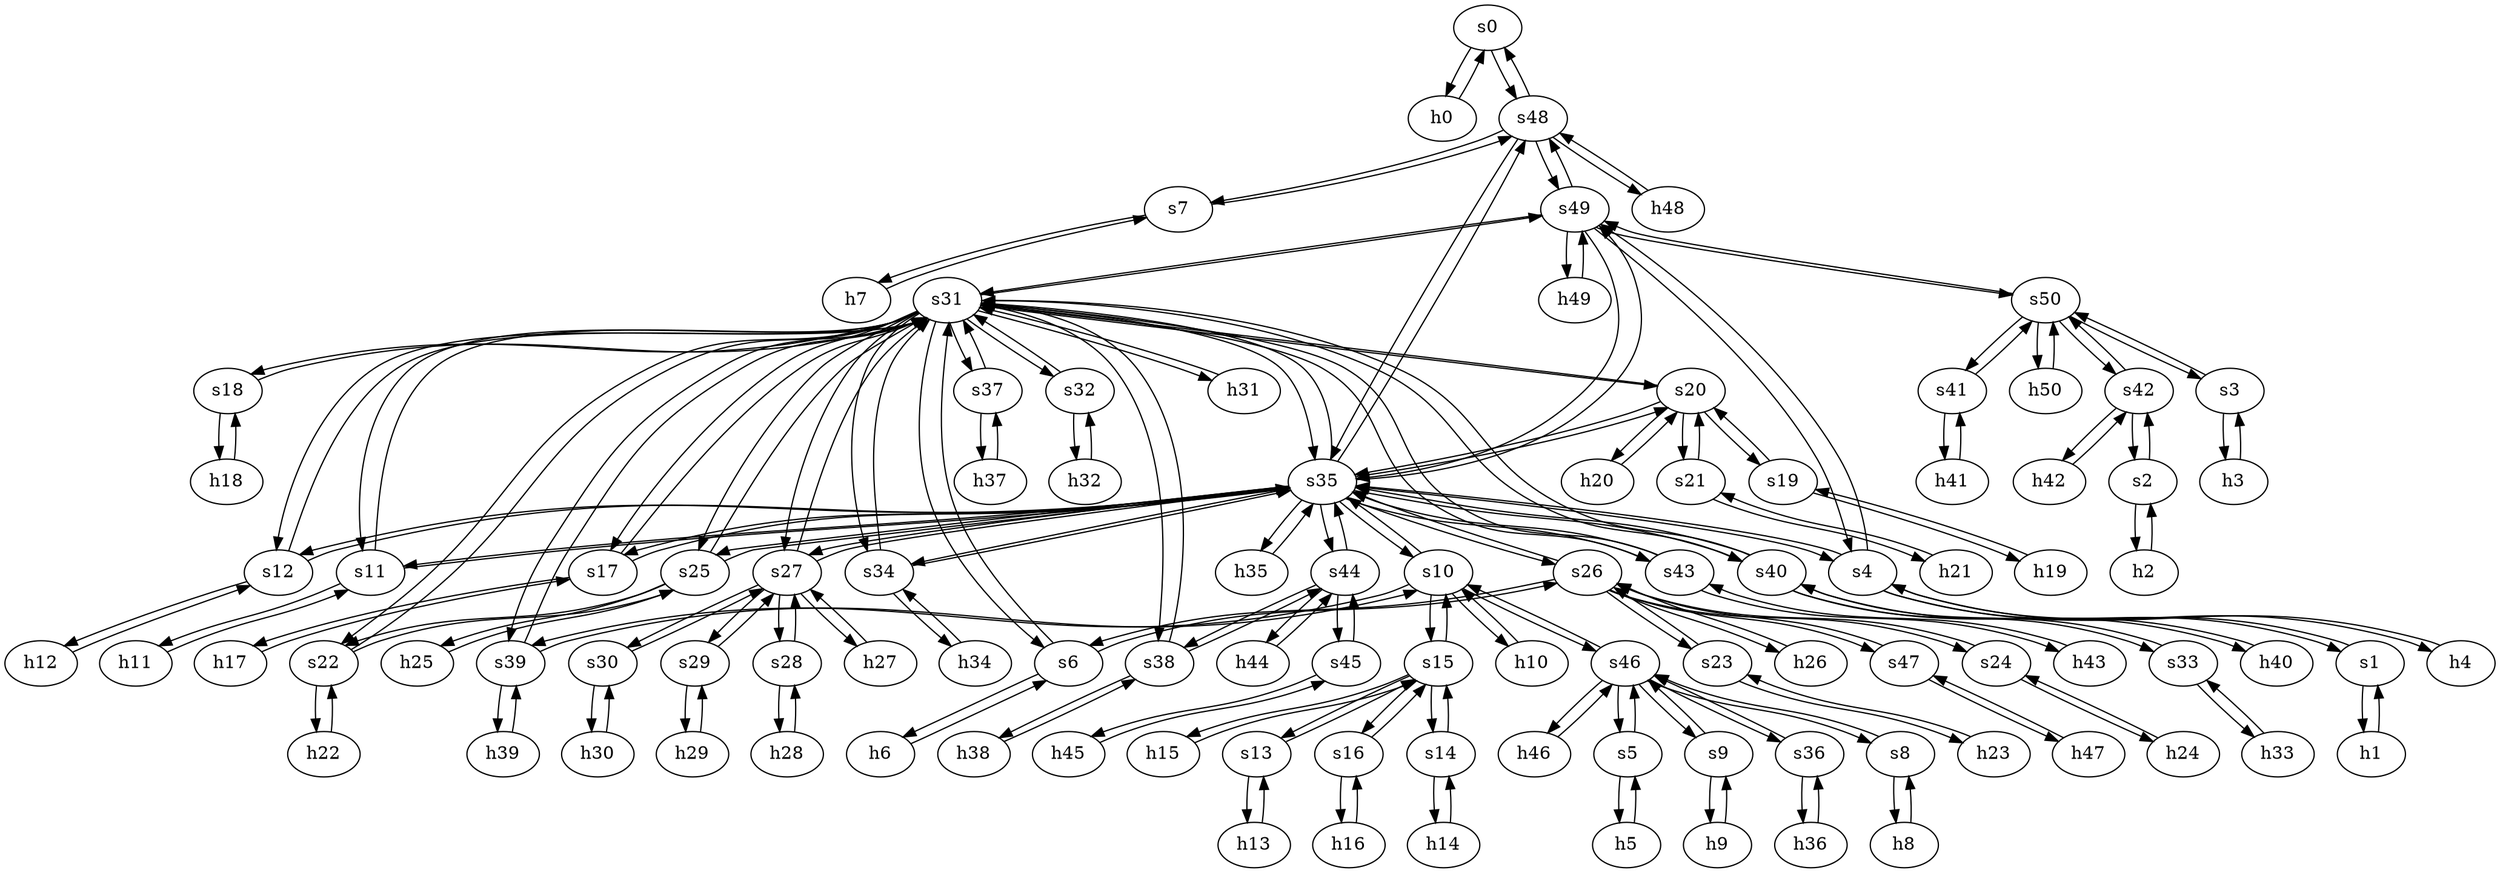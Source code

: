 strict digraph "Bell South " {
	s0	 [id=0,
		type=switch];
	h0	 [ip="111.0.0.0",
		mac="00:00:00:00:0:0",
		type=host];
	s0 -> h0	 [capacity="1Gbps",
		cost=1,
		dst_port=1,
		src_port=1];
	s48	 [id=48,
		type=switch];
	s0 -> s48	 [capacity="1Gbps",
		cost=1,
		dst_port=2,
		src_port=2];
	s7	 [id=7,
		type=switch];
	s7 -> s48	 [capacity="1Gbps",
		cost=1,
		dst_port=3,
		src_port=2];
	h7	 [ip="111.0.7.7",
		mac="00:00:00:00:7:7",
		type=host];
	s7 -> h7	 [capacity="1Gbps",
		cost=1,
		dst_port=1,
		src_port=1];
	h20	 [ip="111.0.20.20",
		mac="00:00:00:00:20:20",
		type=host];
	s20	 [id=20,
		type=switch];
	h20 -> s20	 [capacity="1Gbps",
		cost=1,
		dst_port=1,
		src_port=1];
	h47	 [ip="111.0.47.47",
		mac="00:00:00:00:47:47",
		type=host];
	s47	 [id=47,
		type=switch];
	h47 -> s47	 [capacity="1Gbps",
		cost=1,
		dst_port=1,
		src_port=1];
	h46	 [ip="111.0.46.46",
		mac="00:00:00:00:46:46",
		type=host];
	s46	 [id=46,
		type=switch];
	h46 -> s46	 [capacity="1Gbps",
		cost=1,
		dst_port=1,
		src_port=1];
	h45	 [ip="111.0.45.45",
		mac="00:00:00:00:45:45",
		type=host];
	s45	 [id=45,
		type=switch];
	h45 -> s45	 [capacity="1Gbps",
		cost=1,
		dst_port=1,
		src_port=1];
	h44	 [ip="111.0.44.44",
		mac="00:00:00:00:44:44",
		type=host];
	s44	 [id=44,
		type=switch];
	h44 -> s44	 [capacity="1Gbps",
		cost=1,
		dst_port=1,
		src_port=1];
	h43	 [ip="111.0.43.43",
		mac="00:00:00:00:43:43",
		type=host];
	s43	 [id=43,
		type=switch];
	h43 -> s43	 [capacity="1Gbps",
		cost=1,
		dst_port=1,
		src_port=1];
	s5	 [id=5,
		type=switch];
	h5	 [ip="111.0.5.5",
		mac="00:00:00:00:5:5",
		type=host];
	s5 -> h5	 [capacity="1Gbps",
		cost=1,
		dst_port=1,
		src_port=1];
	s5 -> s46	 [capacity="1Gbps",
		cost=1,
		dst_port=2,
		src_port=2];
	h41	 [ip="111.0.41.41",
		mac="00:00:00:00:41:41",
		type=host];
	s41	 [id=41,
		type=switch];
	h41 -> s41	 [capacity="1Gbps",
		cost=1,
		dst_port=1,
		src_port=1];
	h40	 [ip="111.0.40.40",
		mac="00:00:00:00:40:40",
		type=host];
	s40	 [id=40,
		type=switch];
	h40 -> s40	 [capacity="1Gbps",
		cost=1,
		dst_port=1,
		src_port=1];
	s4	 [id=4,
		type=switch];
	s49	 [id=49,
		type=switch];
	s4 -> s49	 [capacity="1Gbps",
		cost=1,
		dst_port=2,
		src_port=4];
	h4	 [ip="111.0.4.4",
		mac="00:00:00:00:4:4",
		type=host];
	s4 -> h4	 [capacity="1Gbps",
		cost=1,
		dst_port=1,
		src_port=1];
	s35	 [id=35,
		type=switch];
	s4 -> s35	 [capacity="1Gbps",
		cost=1,
		dst_port=2,
		src_port=3];
	s1	 [id=1,
		type=switch];
	s4 -> s1	 [capacity="1Gbps",
		cost=1,
		dst_port=2,
		src_port=2];
	h49	 [ip="111.0.49.49",
		mac="00:00:00:00:49:49",
		type=host];
	h49 -> s49	 [capacity="1Gbps",
		cost=1,
		dst_port=1,
		src_port=1];
	h48	 [ip="111.0.48.48",
		mac="00:00:00:00:48:48",
		type=host];
	h48 -> s48	 [capacity="1Gbps",
		cost=1,
		dst_port=1,
		src_port=1];
	s50	 [id=50,
		type=switch];
	s50 -> s49	 [capacity="1Gbps",
		cost=1,
		dst_port=6,
		src_port=5];
	s3	 [id=3,
		type=switch];
	s50 -> s3	 [capacity="1Gbps",
		cost=1,
		dst_port=2,
		src_port=2];
	s50 -> s41	 [capacity="1Gbps",
		cost=1,
		dst_port=2,
		src_port=3];
	h50	 [ip="111.0.50.50",
		mac="00:00:00:00:50:50",
		type=host];
	s50 -> h50	 [capacity="1Gbps",
		cost=1,
		dst_port=1,
		src_port=1];
	s42	 [id=42,
		type=switch];
	s50 -> s42	 [capacity="1Gbps",
		cost=1,
		dst_port=3,
		src_port=4];
	h50 -> s50	 [capacity="1Gbps",
		cost=1,
		dst_port=1,
		src_port=1];
	s44 -> s45	 [capacity="1Gbps",
		cost=1,
		dst_port=2,
		src_port=4];
	s38	 [id=38,
		type=switch];
	s44 -> s38	 [capacity="1Gbps",
		cost=1,
		dst_port=3,
		src_port=3];
	s44 -> s35	 [capacity="1Gbps",
		cost=1,
		dst_port=16,
		src_port=2];
	s44 -> h44	 [capacity="1Gbps",
		cost=1,
		dst_port=1,
		src_port=1];
	h24	 [ip="111.0.24.24",
		mac="00:00:00:00:24:24",
		type=host];
	s24	 [id=24,
		type=switch];
	h24 -> s24	 [capacity="1Gbps",
		cost=1,
		dst_port=1,
		src_port=1];
	s46 -> s5	 [capacity="1Gbps",
		cost=1,
		dst_port=2,
		src_port=2];
	s10	 [id=10,
		type=switch];
	s46 -> s10	 [capacity="1Gbps",
		cost=1,
		dst_port=4,
		src_port=5];
	s9	 [id=9,
		type=switch];
	s46 -> s9	 [capacity="1Gbps",
		cost=1,
		dst_port=2,
		src_port=4];
	s36	 [id=36,
		type=switch];
	s46 -> s36	 [capacity="1Gbps",
		cost=1,
		dst_port=2,
		src_port=6];
	s8	 [id=8,
		type=switch];
	s46 -> s8	 [capacity="1Gbps",
		cost=1,
		dst_port=2,
		src_port=3];
	s46 -> h46	 [capacity="1Gbps",
		cost=1,
		dst_port=1,
		src_port=1];
	s26	 [id=26,
		type=switch];
	s47 -> s26	 [capacity="1Gbps",
		cost=1,
		dst_port=6,
		src_port=2];
	s47 -> h47	 [capacity="1Gbps",
		cost=1,
		dst_port=1,
		src_port=1];
	s31	 [id=31,
		type=switch];
	s40 -> s31	 [capacity="1Gbps",
		cost=1,
		dst_port=16,
		src_port=2];
	s33	 [id=33,
		type=switch];
	s40 -> s33	 [capacity="1Gbps",
		cost=1,
		dst_port=2,
		src_port=3];
	s40 -> s35	 [capacity="1Gbps",
		cost=1,
		dst_port=15,
		src_port=4];
	s40 -> h40	 [capacity="1Gbps",
		cost=1,
		dst_port=1,
		src_port=1];
	s41 -> h41	 [capacity="1Gbps",
		cost=1,
		dst_port=1,
		src_port=1];
	s41 -> s50	 [capacity="1Gbps",
		cost=1,
		dst_port=3,
		src_port=2];
	h42	 [ip="111.0.42.42",
		mac="00:00:00:00:42:42",
		type=host];
	s42 -> h42	 [capacity="1Gbps",
		cost=1,
		dst_port=1,
		src_port=1];
	s2	 [id=2,
		type=switch];
	s42 -> s2	 [capacity="1Gbps",
		cost=1,
		dst_port=2,
		src_port=2];
	s42 -> s50	 [capacity="1Gbps",
		cost=1,
		dst_port=4,
		src_port=3];
	s43 -> s31	 [capacity="1Gbps",
		cost=1,
		dst_port=13,
		src_port=2];
	s43 -> s35	 [capacity="1Gbps",
		cost=1,
		dst_port=13,
		src_port=3];
	s43 -> h43	 [capacity="1Gbps",
		cost=1,
		dst_port=1,
		src_port=1];
	s48 -> s49	 [capacity="1Gbps",
		cost=1,
		dst_port=5,
		src_port=5];
	s48 -> s7	 [capacity="1Gbps",
		cost=1,
		dst_port=2,
		src_port=3];
	s48 -> s0	 [capacity="1Gbps",
		cost=1,
		dst_port=2,
		src_port=2];
	s48 -> s35	 [capacity="1Gbps",
		cost=1,
		dst_port=17,
		src_port=4];
	s48 -> h48	 [capacity="1Gbps",
		cost=1,
		dst_port=1,
		src_port=1];
	s49 -> s31	 [capacity="1Gbps",
		cost=1,
		dst_port=19,
		src_port=3];
	s49 -> h49	 [capacity="1Gbps",
		cost=1,
		dst_port=1,
		src_port=1];
	s49 -> s48	 [capacity="1Gbps",
		cost=1,
		dst_port=5,
		src_port=5];
	s49 -> s4	 [capacity="1Gbps",
		cost=1,
		dst_port=4,
		src_port=2];
	s49 -> s50	 [capacity="1Gbps",
		cost=1,
		dst_port=5,
		src_port=6];
	s49 -> s35	 [capacity="1Gbps",
		cost=1,
		dst_port=14,
		src_port=4];
	h42 -> s42	 [capacity="1Gbps",
		cost=1,
		dst_port=1,
		src_port=1];
	s45 -> h45	 [capacity="1Gbps",
		cost=1,
		dst_port=1,
		src_port=1];
	s45 -> s44	 [capacity="1Gbps",
		cost=1,
		dst_port=4,
		src_port=2];
	s19	 [id=19,
		type=switch];
	s19 -> s20	 [capacity="1Gbps",
		cost=1,
		dst_port=2,
		src_port=2];
	h19	 [ip="111.0.19.19",
		mac="00:00:00:00:19:19",
		type=host];
	s19 -> h19	 [capacity="1Gbps",
		cost=1,
		dst_port=1,
		src_port=1];
	s18	 [id=18,
		type=switch];
	s18 -> s31	 [capacity="1Gbps",
		cost=1,
		dst_port=6,
		src_port=2];
	h18	 [ip="111.0.18.18",
		mac="00:00:00:00:18:18",
		type=host];
	s18 -> h18	 [capacity="1Gbps",
		cost=1,
		dst_port=1,
		src_port=1];
	s13	 [id=13,
		type=switch];
	s15	 [id=15,
		type=switch];
	s13 -> s15	 [capacity="1Gbps",
		cost=1,
		dst_port=3,
		src_port=2];
	h13	 [ip="111.0.13.13",
		mac="00:00:00:00:13:13",
		type=host];
	s13 -> h13	 [capacity="1Gbps",
		cost=1,
		dst_port=1,
		src_port=1];
	s12	 [id=12,
		type=switch];
	s12 -> s31	 [capacity="1Gbps",
		cost=1,
		dst_port=4,
		src_port=3];
	s12 -> s35	 [capacity="1Gbps",
		cost=1,
		dst_port=5,
		src_port=2];
	h12	 [ip="111.0.12.12",
		mac="00:00:00:00:12:12",
		type=host];
	s12 -> h12	 [capacity="1Gbps",
		cost=1,
		dst_port=1,
		src_port=1];
	s11	 [id=11,
		type=switch];
	s11 -> s31	 [capacity="1Gbps",
		cost=1,
		dst_port=3,
		src_port=3];
	h11	 [ip="111.0.11.11",
		mac="00:00:00:00:11:11",
		type=host];
	s11 -> h11	 [capacity="1Gbps",
		cost=1,
		dst_port=1,
		src_port=1];
	s11 -> s35	 [capacity="1Gbps",
		cost=1,
		dst_port=4,
		src_port=2];
	s10 -> s15	 [capacity="1Gbps",
		cost=1,
		dst_port=2,
		src_port=2];
	s10 -> s46	 [capacity="1Gbps",
		cost=1,
		dst_port=5,
		src_port=4];
	h10	 [ip="111.0.10.10",
		mac="00:00:00:00:10:10",
		type=host];
	s10 -> h10	 [capacity="1Gbps",
		cost=1,
		dst_port=1,
		src_port=1];
	s39	 [id=39,
		type=switch];
	s10 -> s39	 [capacity="1Gbps",
		cost=1,
		dst_port=2,
		src_port=5];
	s10 -> s35	 [capacity="1Gbps",
		cost=1,
		dst_port=3,
		src_port=3];
	s17	 [id=17,
		type=switch];
	s17 -> s31	 [capacity="1Gbps",
		cost=1,
		dst_port=5,
		src_port=3];
	h17	 [ip="111.0.17.17",
		mac="00:00:00:00:17:17",
		type=host];
	s17 -> h17	 [capacity="1Gbps",
		cost=1,
		dst_port=1,
		src_port=1];
	s17 -> s35	 [capacity="1Gbps",
		cost=1,
		dst_port=6,
		src_port=2];
	s16	 [id=16,
		type=switch];
	s16 -> s15	 [capacity="1Gbps",
		cost=1,
		dst_port=5,
		src_port=2];
	h16	 [ip="111.0.16.16",
		mac="00:00:00:00:16:16",
		type=host];
	s16 -> h16	 [capacity="1Gbps",
		cost=1,
		dst_port=1,
		src_port=1];
	s15 -> s16	 [capacity="1Gbps",
		cost=1,
		dst_port=2,
		src_port=5];
	s15 -> s13	 [capacity="1Gbps",
		cost=1,
		dst_port=2,
		src_port=3];
	s15 -> s10	 [capacity="1Gbps",
		cost=1,
		dst_port=2,
		src_port=2];
	s14	 [id=14,
		type=switch];
	s15 -> s14	 [capacity="1Gbps",
		cost=1,
		dst_port=2,
		src_port=4];
	h15	 [ip="111.0.15.15",
		mac="00:00:00:00:15:15",
		type=host];
	s15 -> h15	 [capacity="1Gbps",
		cost=1,
		dst_port=1,
		src_port=1];
	s14 -> s15	 [capacity="1Gbps",
		cost=1,
		dst_port=4,
		src_port=2];
	h14	 [ip="111.0.14.14",
		mac="00:00:00:00:14:14",
		type=host];
	s14 -> h14	 [capacity="1Gbps",
		cost=1,
		dst_port=1,
		src_port=1];
	h8	 [ip="111.0.8.8",
		mac="00:00:00:00:8:8",
		type=host];
	h8 -> s8	 [capacity="1Gbps",
		cost=1,
		dst_port=1,
		src_port=1];
	h9	 [ip="111.0.9.9",
		mac="00:00:00:00:9:9",
		type=host];
	h9 -> s9	 [capacity="1Gbps",
		cost=1,
		dst_port=1,
		src_port=1];
	h2	 [ip="111.0.2.2",
		mac="00:00:00:00:2:2",
		type=host];
	h2 -> s2	 [capacity="1Gbps",
		cost=1,
		dst_port=1,
		src_port=1];
	h3	 [ip="111.0.3.3",
		mac="00:00:00:00:3:3",
		type=host];
	h3 -> s3	 [capacity="1Gbps",
		cost=1,
		dst_port=1,
		src_port=1];
	h0 -> s0	 [capacity="1Gbps",
		cost=1,
		dst_port=1,
		src_port=1];
	h1	 [ip="111.0.1.1",
		mac="00:00:00:00:1:1",
		type=host];
	h1 -> s1	 [capacity="1Gbps",
		cost=1,
		dst_port=1,
		src_port=1];
	h6	 [ip="111.0.6.6",
		mac="00:00:00:00:6:6",
		type=host];
	s6	 [id=6,
		type=switch];
	h6 -> s6	 [capacity="1Gbps",
		cost=1,
		dst_port=1,
		src_port=1];
	h7 -> s7	 [capacity="1Gbps",
		cost=1,
		dst_port=1,
		src_port=1];
	h4 -> s4	 [capacity="1Gbps",
		cost=1,
		dst_port=1,
		src_port=1];
	h5 -> s5	 [capacity="1Gbps",
		cost=1,
		dst_port=1,
		src_port=1];
	s39 -> s10	 [capacity="1Gbps",
		cost=1,
		dst_port=5,
		src_port=2];
	h39	 [ip="111.0.39.39",
		mac="00:00:00:00:39:39",
		type=host];
	s39 -> h39	 [capacity="1Gbps",
		cost=1,
		dst_port=1,
		src_port=1];
	s39 -> s31	 [capacity="1Gbps",
		cost=1,
		dst_port=15,
		src_port=3];
	h38	 [ip="111.0.38.38",
		mac="00:00:00:00:38:38",
		type=host];
	s38 -> h38	 [capacity="1Gbps",
		cost=1,
		dst_port=1,
		src_port=1];
	s38 -> s31	 [capacity="1Gbps",
		cost=1,
		dst_port=17,
		src_port=2];
	s38 -> s44	 [capacity="1Gbps",
		cost=1,
		dst_port=3,
		src_port=3];
	s35 -> s49	 [capacity="1Gbps",
		cost=1,
		dst_port=4,
		src_port=14];
	s27	 [id=27,
		type=switch];
	s35 -> s27	 [capacity="1Gbps",
		cost=1,
		dst_port=2,
		src_port=10];
	s35 -> s12	 [capacity="1Gbps",
		cost=1,
		dst_port=2,
		src_port=5];
	s35 -> s26	 [capacity="1Gbps",
		cost=1,
		dst_port=5,
		src_port=9];
	s35 -> s10	 [capacity="1Gbps",
		cost=1,
		dst_port=3,
		src_port=3];
	s35 -> s17	 [capacity="1Gbps",
		cost=1,
		dst_port=2,
		src_port=6];
	s35 -> s11	 [capacity="1Gbps",
		cost=1,
		dst_port=2,
		src_port=4];
	s35 -> s31	 [capacity="1Gbps",
		cost=1,
		dst_port=18,
		src_port=11];
	s35 -> s20	 [capacity="1Gbps",
		cost=1,
		dst_port=3,
		src_port=7];
	s35 -> s40	 [capacity="1Gbps",
		cost=1,
		dst_port=4,
		src_port=15];
	s35 -> s48	 [capacity="1Gbps",
		cost=1,
		dst_port=4,
		src_port=17];
	s35 -> s44	 [capacity="1Gbps",
		cost=1,
		dst_port=2,
		src_port=16];
	s35 -> s43	 [capacity="1Gbps",
		cost=1,
		dst_port=3,
		src_port=13];
	s35 -> s4	 [capacity="1Gbps",
		cost=1,
		dst_port=3,
		src_port=2];
	h35	 [ip="111.0.35.35",
		mac="00:00:00:00:35:35",
		type=host];
	s35 -> h35	 [capacity="1Gbps",
		cost=1,
		dst_port=1,
		src_port=1];
	s34	 [id=34,
		type=switch];
	s35 -> s34	 [capacity="1Gbps",
		cost=1,
		dst_port=3,
		src_port=12];
	s25	 [id=25,
		type=switch];
	s35 -> s25	 [capacity="1Gbps",
		cost=1,
		dst_port=3,
		src_port=8];
	s34 -> s31	 [capacity="1Gbps",
		cost=1,
		dst_port=12,
		src_port=2];
	h34	 [ip="111.0.34.34",
		mac="00:00:00:00:34:34",
		type=host];
	s34 -> h34	 [capacity="1Gbps",
		cost=1,
		dst_port=1,
		src_port=1];
	s34 -> s35	 [capacity="1Gbps",
		cost=1,
		dst_port=12,
		src_port=3];
	s37	 [id=37,
		type=switch];
	s37 -> s31	 [capacity="1Gbps",
		cost=1,
		dst_port=14,
		src_port=2];
	h37	 [ip="111.0.37.37",
		mac="00:00:00:00:37:37",
		type=host];
	s37 -> h37	 [capacity="1Gbps",
		cost=1,
		dst_port=1,
		src_port=1];
	s36 -> s46	 [capacity="1Gbps",
		cost=1,
		dst_port=6,
		src_port=2];
	h36	 [ip="111.0.36.36",
		mac="00:00:00:00:36:36",
		type=host];
	s36 -> h36	 [capacity="1Gbps",
		cost=1,
		dst_port=1,
		src_port=1];
	s31 -> s49	 [capacity="1Gbps",
		cost=1,
		dst_port=3,
		src_port=19];
	s31 -> s27	 [capacity="1Gbps",
		cost=1,
		dst_port=6,
		src_port=10];
	s31 -> s18	 [capacity="1Gbps",
		cost=1,
		dst_port=2,
		src_port=6];
	s31 -> s12	 [capacity="1Gbps",
		cost=1,
		dst_port=3,
		src_port=4];
	s31 -> s17	 [capacity="1Gbps",
		cost=1,
		dst_port=3,
		src_port=5];
	s31 -> s11	 [capacity="1Gbps",
		cost=1,
		dst_port=3,
		src_port=3];
	s31 -> s6	 [capacity="1Gbps",
		cost=1,
		dst_port=3,
		src_port=2];
	s31 -> s20	 [capacity="1Gbps",
		cost=1,
		dst_port=5,
		src_port=7];
	s31 -> s37	 [capacity="1Gbps",
		cost=1,
		dst_port=2,
		src_port=14];
	s31 -> s40	 [capacity="1Gbps",
		cost=1,
		dst_port=2,
		src_port=16];
	s22	 [id=22,
		type=switch];
	s31 -> s22	 [capacity="1Gbps",
		cost=1,
		dst_port=3,
		src_port=8];
	s31 -> s39	 [capacity="1Gbps",
		cost=1,
		dst_port=3,
		src_port=15];
	s31 -> s38	 [capacity="1Gbps",
		cost=1,
		dst_port=2,
		src_port=17];
	s31 -> s43	 [capacity="1Gbps",
		cost=1,
		dst_port=2,
		src_port=13];
	s31 -> s35	 [capacity="1Gbps",
		cost=1,
		dst_port=11,
		src_port=18];
	s32	 [id=32,
		type=switch];
	s31 -> s32	 [capacity="1Gbps",
		cost=1,
		dst_port=2,
		src_port=11];
	h31	 [ip="111.0.31.31",
		mac="00:00:00:00:31:31",
		type=host];
	s31 -> h31	 [capacity="1Gbps",
		cost=1,
		dst_port=1,
		src_port=1];
	s31 -> s34	 [capacity="1Gbps",
		cost=1,
		dst_port=2,
		src_port=12];
	s31 -> s25	 [capacity="1Gbps",
		cost=1,
		dst_port=4,
		src_port=9];
	s30	 [id=30,
		type=switch];
	s30 -> s27	 [capacity="1Gbps",
		cost=1,
		dst_port=5,
		src_port=2];
	h30	 [ip="111.0.30.30",
		mac="00:00:00:00:30:30",
		type=host];
	s30 -> h30	 [capacity="1Gbps",
		cost=1,
		dst_port=1,
		src_port=1];
	s33 -> s40	 [capacity="1Gbps",
		cost=1,
		dst_port=3,
		src_port=2];
	h33	 [ip="111.0.33.33",
		mac="00:00:00:00:33:33",
		type=host];
	s33 -> h33	 [capacity="1Gbps",
		cost=1,
		dst_port=1,
		src_port=1];
	s32 -> s31	 [capacity="1Gbps",
		cost=1,
		dst_port=11,
		src_port=2];
	h32	 [ip="111.0.32.32",
		mac="00:00:00:00:32:32",
		type=host];
	s32 -> h32	 [capacity="1Gbps",
		cost=1,
		dst_port=1,
		src_port=1];
	h18 -> s18	 [capacity="1Gbps",
		cost=1,
		dst_port=1,
		src_port=1];
	h19 -> s19	 [capacity="1Gbps",
		cost=1,
		dst_port=1,
		src_port=1];
	h10 -> s10	 [capacity="1Gbps",
		cost=1,
		dst_port=1,
		src_port=1];
	h11 -> s11	 [capacity="1Gbps",
		cost=1,
		dst_port=1,
		src_port=1];
	h12 -> s12	 [capacity="1Gbps",
		cost=1,
		dst_port=1,
		src_port=1];
	h13 -> s13	 [capacity="1Gbps",
		cost=1,
		dst_port=1,
		src_port=1];
	h14 -> s14	 [capacity="1Gbps",
		cost=1,
		dst_port=1,
		src_port=1];
	h15 -> s15	 [capacity="1Gbps",
		cost=1,
		dst_port=1,
		src_port=1];
	h16 -> s16	 [capacity="1Gbps",
		cost=1,
		dst_port=1,
		src_port=1];
	h17 -> s17	 [capacity="1Gbps",
		cost=1,
		dst_port=1,
		src_port=1];
	s9 -> s46	 [capacity="1Gbps",
		cost=1,
		dst_port=4,
		src_port=2];
	s9 -> h9	 [capacity="1Gbps",
		cost=1,
		dst_port=1,
		src_port=1];
	s8 -> s46	 [capacity="1Gbps",
		cost=1,
		dst_port=3,
		src_port=2];
	s8 -> h8	 [capacity="1Gbps",
		cost=1,
		dst_port=1,
		src_port=1];
	h29	 [ip="111.0.29.29",
		mac="00:00:00:00:29:29",
		type=host];
	s29	 [id=29,
		type=switch];
	h29 -> s29	 [capacity="1Gbps",
		cost=1,
		dst_port=1,
		src_port=1];
	h28	 [ip="111.0.28.28",
		mac="00:00:00:00:28:28",
		type=host];
	s28	 [id=28,
		type=switch];
	h28 -> s28	 [capacity="1Gbps",
		cost=1,
		dst_port=1,
		src_port=1];
	s23	 [id=23,
		type=switch];
	s23 -> s26	 [capacity="1Gbps",
		cost=1,
		dst_port=3,
		src_port=2];
	h23	 [ip="111.0.23.23",
		mac="00:00:00:00:23:23",
		type=host];
	s23 -> h23	 [capacity="1Gbps",
		cost=1,
		dst_port=1,
		src_port=1];
	s3 -> h3	 [capacity="1Gbps",
		cost=1,
		dst_port=1,
		src_port=1];
	s3 -> s50	 [capacity="1Gbps",
		cost=1,
		dst_port=2,
		src_port=2];
	s2 -> h2	 [capacity="1Gbps",
		cost=1,
		dst_port=1,
		src_port=1];
	s2 -> s42	 [capacity="1Gbps",
		cost=1,
		dst_port=2,
		src_port=2];
	s1 -> h1	 [capacity="1Gbps",
		cost=1,
		dst_port=1,
		src_port=1];
	s1 -> s4	 [capacity="1Gbps",
		cost=1,
		dst_port=2,
		src_port=2];
	h26	 [ip="111.0.26.26",
		mac="00:00:00:00:26:26",
		type=host];
	h26 -> s26	 [capacity="1Gbps",
		cost=1,
		dst_port=1,
		src_port=1];
	h21	 [ip="111.0.21.21",
		mac="00:00:00:00:21:21",
		type=host];
	s21	 [id=21,
		type=switch];
	h21 -> s21	 [capacity="1Gbps",
		cost=1,
		dst_port=1,
		src_port=1];
	s6 -> s26	 [capacity="1Gbps",
		cost=1,
		dst_port=2,
		src_port=2];
	s6 -> s31	 [capacity="1Gbps",
		cost=1,
		dst_port=2,
		src_port=3];
	s6 -> h6	 [capacity="1Gbps",
		cost=1,
		dst_port=1,
		src_port=1];
	h23 -> s23	 [capacity="1Gbps",
		cost=1,
		dst_port=1,
		src_port=1];
	h22	 [ip="111.0.22.22",
		mac="00:00:00:00:22:22",
		type=host];
	h22 -> s22	 [capacity="1Gbps",
		cost=1,
		dst_port=1,
		src_port=1];
	h32 -> s32	 [capacity="1Gbps",
		cost=1,
		dst_port=1,
		src_port=1];
	h33 -> s33	 [capacity="1Gbps",
		cost=1,
		dst_port=1,
		src_port=1];
	h30 -> s30	 [capacity="1Gbps",
		cost=1,
		dst_port=1,
		src_port=1];
	h31 -> s31	 [capacity="1Gbps",
		cost=1,
		dst_port=1,
		src_port=1];
	h36 -> s36	 [capacity="1Gbps",
		cost=1,
		dst_port=1,
		src_port=1];
	h37 -> s37	 [capacity="1Gbps",
		cost=1,
		dst_port=1,
		src_port=1];
	h34 -> s34	 [capacity="1Gbps",
		cost=1,
		dst_port=1,
		src_port=1];
	h35 -> s35	 [capacity="1Gbps",
		cost=1,
		dst_port=1,
		src_port=1];
	h38 -> s38	 [capacity="1Gbps",
		cost=1,
		dst_port=1,
		src_port=1];
	h39 -> s39	 [capacity="1Gbps",
		cost=1,
		dst_port=1,
		src_port=1];
	s22 -> s31	 [capacity="1Gbps",
		cost=1,
		dst_port=8,
		src_port=3];
	s22 -> h22	 [capacity="1Gbps",
		cost=1,
		dst_port=1,
		src_port=1];
	s22 -> s25	 [capacity="1Gbps",
		cost=1,
		dst_port=2,
		src_port=2];
	h25	 [ip="111.0.25.25",
		mac="00:00:00:00:25:25",
		type=host];
	h25 -> s25	 [capacity="1Gbps",
		cost=1,
		dst_port=1,
		src_port=1];
	s20 -> s21	 [capacity="1Gbps",
		cost=1,
		dst_port=2,
		src_port=4];
	s20 -> h20	 [capacity="1Gbps",
		cost=1,
		dst_port=1,
		src_port=1];
	s20 -> s31	 [capacity="1Gbps",
		cost=1,
		dst_port=7,
		src_port=5];
	s20 -> s19	 [capacity="1Gbps",
		cost=1,
		dst_port=2,
		src_port=2];
	s20 -> s35	 [capacity="1Gbps",
		cost=1,
		dst_port=7,
		src_port=3];
	s21 -> s20	 [capacity="1Gbps",
		cost=1,
		dst_port=4,
		src_port=2];
	s21 -> h21	 [capacity="1Gbps",
		cost=1,
		dst_port=1,
		src_port=1];
	s26 -> s6	 [capacity="1Gbps",
		cost=1,
		dst_port=2,
		src_port=2];
	s26 -> s24	 [capacity="1Gbps",
		cost=1,
		dst_port=2,
		src_port=4];
	s26 -> s47	 [capacity="1Gbps",
		cost=1,
		dst_port=2,
		src_port=6];
	s26 -> s23	 [capacity="1Gbps",
		cost=1,
		dst_port=2,
		src_port=3];
	s26 -> h26	 [capacity="1Gbps",
		cost=1,
		dst_port=1,
		src_port=1];
	s26 -> s35	 [capacity="1Gbps",
		cost=1,
		dst_port=9,
		src_port=5];
	s27 -> s30	 [capacity="1Gbps",
		cost=1,
		dst_port=2,
		src_port=5];
	s27 -> s31	 [capacity="1Gbps",
		cost=1,
		dst_port=10,
		src_port=6];
	h27	 [ip="111.0.27.27",
		mac="00:00:00:00:27:27",
		type=host];
	s27 -> h27	 [capacity="1Gbps",
		cost=1,
		dst_port=1,
		src_port=1];
	s27 -> s28	 [capacity="1Gbps",
		cost=1,
		dst_port=2,
		src_port=3];
	s27 -> s29	 [capacity="1Gbps",
		cost=1,
		dst_port=2,
		src_port=4];
	s27 -> s35	 [capacity="1Gbps",
		cost=1,
		dst_port=10,
		src_port=2];
	s24 -> s26	 [capacity="1Gbps",
		cost=1,
		dst_port=4,
		src_port=2];
	s24 -> h24	 [capacity="1Gbps",
		cost=1,
		dst_port=1,
		src_port=1];
	s25 -> h25	 [capacity="1Gbps",
		cost=1,
		dst_port=1,
		src_port=1];
	s25 -> s31	 [capacity="1Gbps",
		cost=1,
		dst_port=9,
		src_port=4];
	s25 -> s22	 [capacity="1Gbps",
		cost=1,
		dst_port=2,
		src_port=2];
	s25 -> s35	 [capacity="1Gbps",
		cost=1,
		dst_port=8,
		src_port=3];
	s28 -> s27	 [capacity="1Gbps",
		cost=1,
		dst_port=3,
		src_port=2];
	s28 -> h28	 [capacity="1Gbps",
		cost=1,
		dst_port=1,
		src_port=1];
	s29 -> s27	 [capacity="1Gbps",
		cost=1,
		dst_port=4,
		src_port=2];
	s29 -> h29	 [capacity="1Gbps",
		cost=1,
		dst_port=1,
		src_port=1];
	h27 -> s27	 [capacity="1Gbps",
		cost=1,
		dst_port=1,
		src_port=1];
}
